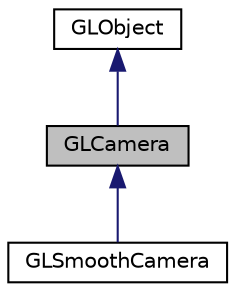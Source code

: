 digraph "GLCamera"
{
 // INTERACTIVE_SVG=YES
  edge [fontname="Helvetica",fontsize="10",labelfontname="Helvetica",labelfontsize="10"];
  node [fontname="Helvetica",fontsize="10",shape=record];
  Node1 [label="GLCamera",height=0.2,width=0.4,color="black", fillcolor="grey75", style="filled", fontcolor="black"];
  Node2 -> Node1 [dir="back",color="midnightblue",fontsize="10",style="solid",fontname="Helvetica"];
  Node2 [label="GLObject",height=0.2,width=0.4,color="black", fillcolor="white", style="filled",URL="$d8/db9/class_g_l_object.html",tooltip="A baseclass for all GL scene-objects it carries full 3d pose information (position, rotation) and scaling in object-aligned coordinate space. "];
  Node1 -> Node3 [dir="back",color="midnightblue",fontsize="10",style="solid",fontname="Helvetica"];
  Node3 [label="GLSmoothCamera",height=0.2,width=0.4,color="black", fillcolor="white", style="filled",URL="$d1/df7/class_g_l_smooth_camera.html",tooltip="A smoothly animated OpenGL camera class. "];
}
